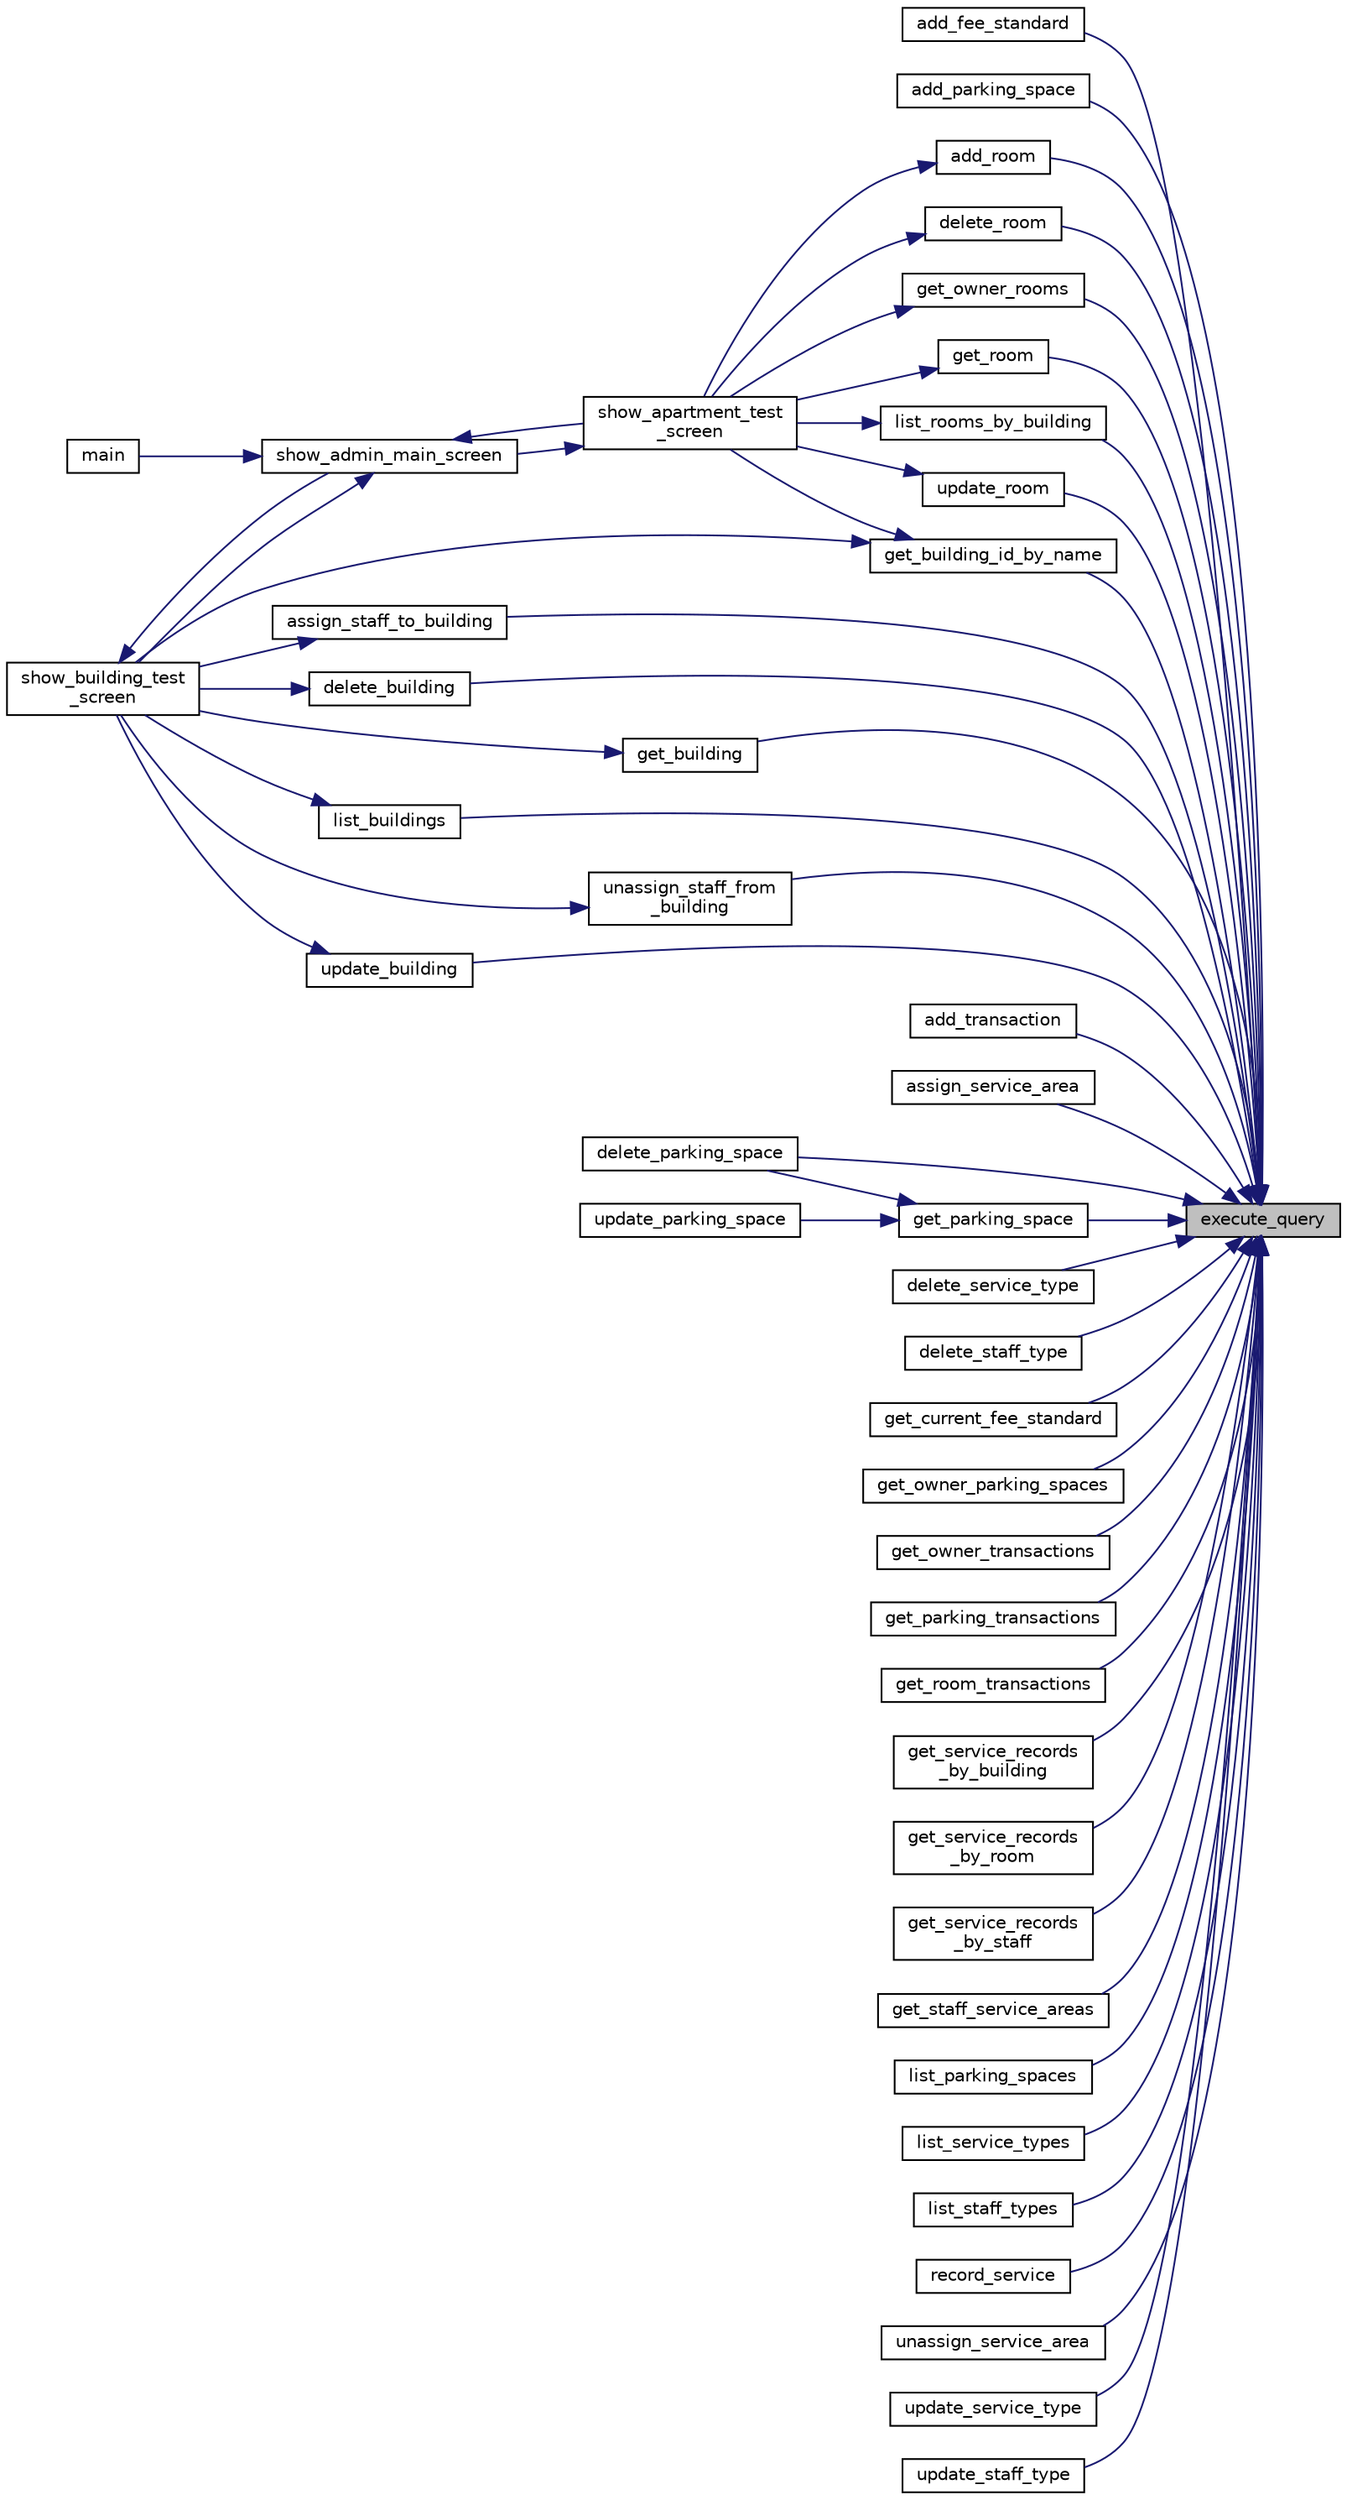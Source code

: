 digraph "execute_query"
{
 // LATEX_PDF_SIZE
  edge [fontname="Helvetica",fontsize="10",labelfontname="Helvetica",labelfontsize="10"];
  node [fontname="Helvetica",fontsize="10",shape=record];
  rankdir="RL";
  Node1 [label="execute_query",height=0.2,width=0.4,color="black", fillcolor="grey75", style="filled", fontcolor="black",tooltip=" "];
  Node1 -> Node2 [dir="back",color="midnightblue",fontsize="10",style="solid"];
  Node2 [label="add_fee_standard",height=0.2,width=0.4,color="black", fillcolor="white", style="filled",URL="$transaction_8c.html#a4d17744da0eddfe6f758f935b79ed99e",tooltip=" "];
  Node1 -> Node3 [dir="back",color="midnightblue",fontsize="10",style="solid"];
  Node3 [label="add_parking_space",height=0.2,width=0.4,color="black", fillcolor="white", style="filled",URL="$parking_8c.html#a83809b0515417c15b87a4a4c34f89949",tooltip="添加新的停车位"];
  Node1 -> Node4 [dir="back",color="midnightblue",fontsize="10",style="solid"];
  Node4 [label="add_room",height=0.2,width=0.4,color="black", fillcolor="white", style="filled",URL="$apartment_8c.html#a63ea4ea26e546d75de3f1c096fd42b35",tooltip=" "];
  Node4 -> Node5 [dir="back",color="midnightblue",fontsize="10",style="solid"];
  Node5 [label="show_apartment_test\l_screen",height=0.2,width=0.4,color="black", fillcolor="white", style="filled",URL="$ui__admin_8c.html#afb1825a611f2a3637dd802beeb235f60",tooltip=" "];
  Node5 -> Node6 [dir="back",color="midnightblue",fontsize="10",style="solid"];
  Node6 [label="show_admin_main_screen",height=0.2,width=0.4,color="black", fillcolor="white", style="filled",URL="$ui__admin_8c.html#adc4f1afd300f7fedcbfd7fe7497147d8",tooltip=" "];
  Node6 -> Node7 [dir="back",color="midnightblue",fontsize="10",style="solid"];
  Node7 [label="main",height=0.2,width=0.4,color="black", fillcolor="white", style="filled",URL="$main_8c.html#ae66f6b31b5ad750f1fe042a706a4e3d4",tooltip=" "];
  Node6 -> Node5 [dir="back",color="midnightblue",fontsize="10",style="solid"];
  Node6 -> Node8 [dir="back",color="midnightblue",fontsize="10",style="solid"];
  Node8 [label="show_building_test\l_screen",height=0.2,width=0.4,color="black", fillcolor="white", style="filled",URL="$ui__admin_8c.html#a9867a3e3ca13d713114fb0e364e0aabb",tooltip=" "];
  Node8 -> Node6 [dir="back",color="midnightblue",fontsize="10",style="solid"];
  Node1 -> Node9 [dir="back",color="midnightblue",fontsize="10",style="solid"];
  Node9 [label="add_transaction",height=0.2,width=0.4,color="black", fillcolor="white", style="filled",URL="$transaction_8c.html#ac83e1833361d46781d99f292bc67c48e",tooltip=" "];
  Node1 -> Node10 [dir="back",color="midnightblue",fontsize="10",style="solid"];
  Node10 [label="assign_service_area",height=0.2,width=0.4,color="black", fillcolor="white", style="filled",URL="$service_8c.html#a3bb4aa85f3f514471267fb80c1f74a4e",tooltip="分配服务区域"];
  Node1 -> Node11 [dir="back",color="midnightblue",fontsize="10",style="solid"];
  Node11 [label="assign_staff_to_building",height=0.2,width=0.4,color="black", fillcolor="white", style="filled",URL="$building_8c.html#ae867efc49ab44e71f009e49da6c67f3d",tooltip=" "];
  Node11 -> Node8 [dir="back",color="midnightblue",fontsize="10",style="solid"];
  Node1 -> Node12 [dir="back",color="midnightblue",fontsize="10",style="solid"];
  Node12 [label="delete_building",height=0.2,width=0.4,color="black", fillcolor="white", style="filled",URL="$building_8c.html#a9f44de6beffd02b8eadb9fc6c838cf0e",tooltip=" "];
  Node12 -> Node8 [dir="back",color="midnightblue",fontsize="10",style="solid"];
  Node1 -> Node13 [dir="back",color="midnightblue",fontsize="10",style="solid"];
  Node13 [label="delete_parking_space",height=0.2,width=0.4,color="black", fillcolor="white", style="filled",URL="$parking_8c.html#a2a5c16f79795b4b8f5cc669c81490071",tooltip="删除停车位"];
  Node1 -> Node14 [dir="back",color="midnightblue",fontsize="10",style="solid"];
  Node14 [label="delete_room",height=0.2,width=0.4,color="black", fillcolor="white", style="filled",URL="$apartment_8c.html#a6a304349bcf5a8c6d5ca1d6492274551",tooltip=" "];
  Node14 -> Node5 [dir="back",color="midnightblue",fontsize="10",style="solid"];
  Node1 -> Node15 [dir="back",color="midnightblue",fontsize="10",style="solid"];
  Node15 [label="delete_service_type",height=0.2,width=0.4,color="black", fillcolor="white", style="filled",URL="$service_8c.html#a59e6f9fa3a9107aef05ee0febc27786a",tooltip="删除服务类型"];
  Node1 -> Node16 [dir="back",color="midnightblue",fontsize="10",style="solid"];
  Node16 [label="delete_staff_type",height=0.2,width=0.4,color="black", fillcolor="white", style="filled",URL="$service_8c.html#a2de414c2d5e3480516bee0d548351b6d",tooltip="删除服务人员类型"];
  Node1 -> Node17 [dir="back",color="midnightblue",fontsize="10",style="solid"];
  Node17 [label="get_building",height=0.2,width=0.4,color="black", fillcolor="white", style="filled",URL="$building_8c.html#aed1ee9543944b8a88ebf7b7ac952e127",tooltip=" "];
  Node17 -> Node8 [dir="back",color="midnightblue",fontsize="10",style="solid"];
  Node1 -> Node18 [dir="back",color="midnightblue",fontsize="10",style="solid"];
  Node18 [label="get_building_id_by_name",height=0.2,width=0.4,color="black", fillcolor="white", style="filled",URL="$db__query_8c.html#aa4115e4bbd68ea1cb8b8c56b6a33488a",tooltip=" "];
  Node18 -> Node5 [dir="back",color="midnightblue",fontsize="10",style="solid"];
  Node18 -> Node8 [dir="back",color="midnightblue",fontsize="10",style="solid"];
  Node1 -> Node19 [dir="back",color="midnightblue",fontsize="10",style="solid"];
  Node19 [label="get_current_fee_standard",height=0.2,width=0.4,color="black", fillcolor="white", style="filled",URL="$transaction_8c.html#af75f92e36a69175063fdf306b3a69534",tooltip=" "];
  Node1 -> Node20 [dir="back",color="midnightblue",fontsize="10",style="solid"];
  Node20 [label="get_owner_parking_spaces",height=0.2,width=0.4,color="black", fillcolor="white", style="filled",URL="$parking_8c.html#aa40fab4876623b63e4f3dab47e911464",tooltip="获取特定业主的停车位列表"];
  Node1 -> Node21 [dir="back",color="midnightblue",fontsize="10",style="solid"];
  Node21 [label="get_owner_rooms",height=0.2,width=0.4,color="black", fillcolor="white", style="filled",URL="$apartment_8c.html#a5719db844b0918aafaa6d253b8c45957",tooltip=" "];
  Node21 -> Node5 [dir="back",color="midnightblue",fontsize="10",style="solid"];
  Node1 -> Node22 [dir="back",color="midnightblue",fontsize="10",style="solid"];
  Node22 [label="get_owner_transactions",height=0.2,width=0.4,color="black", fillcolor="white", style="filled",URL="$transaction_8c.html#a53cf9a26c545a88fd107e171830fbd1e",tooltip=" "];
  Node1 -> Node23 [dir="back",color="midnightblue",fontsize="10",style="solid"];
  Node23 [label="get_parking_space",height=0.2,width=0.4,color="black", fillcolor="white", style="filled",URL="$parking_8c.html#aeb62b73c3b924b89a273d8e90ad22d59",tooltip="获取停车位信息"];
  Node23 -> Node13 [dir="back",color="midnightblue",fontsize="10",style="solid"];
  Node23 -> Node24 [dir="back",color="midnightblue",fontsize="10",style="solid"];
  Node24 [label="update_parking_space",height=0.2,width=0.4,color="black", fillcolor="white", style="filled",URL="$parking_8c.html#a791241fc79fd1e9db73f9e925a037398",tooltip="修改停车位信息"];
  Node1 -> Node25 [dir="back",color="midnightblue",fontsize="10",style="solid"];
  Node25 [label="get_parking_transactions",height=0.2,width=0.4,color="black", fillcolor="white", style="filled",URL="$transaction_8c.html#a5d2c47446eeedb6a3805bb46c98d023b",tooltip=" "];
  Node1 -> Node26 [dir="back",color="midnightblue",fontsize="10",style="solid"];
  Node26 [label="get_room",height=0.2,width=0.4,color="black", fillcolor="white", style="filled",URL="$apartment_8c.html#abc341fc49d9d611aa0ab40491b452b3d",tooltip=" "];
  Node26 -> Node5 [dir="back",color="midnightblue",fontsize="10",style="solid"];
  Node1 -> Node27 [dir="back",color="midnightblue",fontsize="10",style="solid"];
  Node27 [label="get_room_transactions",height=0.2,width=0.4,color="black", fillcolor="white", style="filled",URL="$transaction_8c.html#a3723cd95f922f8ce31c8cea5fdc513d5",tooltip=" "];
  Node1 -> Node28 [dir="back",color="midnightblue",fontsize="10",style="solid"];
  Node28 [label="get_service_records\l_by_building",height=0.2,width=0.4,color="black", fillcolor="white", style="filled",URL="$service_8c.html#a7619d58da8006a5904f18554cadad159",tooltip="获取楼宇的服务记录"];
  Node1 -> Node29 [dir="back",color="midnightblue",fontsize="10",style="solid"];
  Node29 [label="get_service_records\l_by_room",height=0.2,width=0.4,color="black", fillcolor="white", style="filled",URL="$service_8c.html#a6086cd555f05a25727c474a5369be592",tooltip="获取房屋的服务记录"];
  Node1 -> Node30 [dir="back",color="midnightblue",fontsize="10",style="solid"];
  Node30 [label="get_service_records\l_by_staff",height=0.2,width=0.4,color="black", fillcolor="white", style="filled",URL="$service_8c.html#acf4495e881beb0d9fa752b28dfc0aa9b",tooltip="获取服务人员的服务记录"];
  Node1 -> Node31 [dir="back",color="midnightblue",fontsize="10",style="solid"];
  Node31 [label="get_staff_service_areas",height=0.2,width=0.4,color="black", fillcolor="white", style="filled",URL="$service_8c.html#af07e5a5919fd1e3a0f9862f7fdee4c82",tooltip="获取服务人员的服务区域列表"];
  Node1 -> Node32 [dir="back",color="midnightblue",fontsize="10",style="solid"];
  Node32 [label="list_buildings",height=0.2,width=0.4,color="black", fillcolor="white", style="filled",URL="$building_8c.html#a7d69df1acd0b028d644fb952b70394e6",tooltip=" "];
  Node32 -> Node8 [dir="back",color="midnightblue",fontsize="10",style="solid"];
  Node1 -> Node33 [dir="back",color="midnightblue",fontsize="10",style="solid"];
  Node33 [label="list_parking_spaces",height=0.2,width=0.4,color="black", fillcolor="white", style="filled",URL="$parking_8c.html#a0c2db453a73ac3a004cd61f47355cca2",tooltip="获取所有停车位列表"];
  Node1 -> Node34 [dir="back",color="midnightblue",fontsize="10",style="solid"];
  Node34 [label="list_rooms_by_building",height=0.2,width=0.4,color="black", fillcolor="white", style="filled",URL="$apartment_8c.html#aa1bb1cf39436e25a94c5b311a4a3f6db",tooltip=" "];
  Node34 -> Node5 [dir="back",color="midnightblue",fontsize="10",style="solid"];
  Node1 -> Node35 [dir="back",color="midnightblue",fontsize="10",style="solid"];
  Node35 [label="list_service_types",height=0.2,width=0.4,color="black", fillcolor="white", style="filled",URL="$service_8c.html#a68c1eaefc6ee5b6f0ccbb902002d064b",tooltip="获取所有服务类型列表"];
  Node1 -> Node36 [dir="back",color="midnightblue",fontsize="10",style="solid"];
  Node36 [label="list_staff_types",height=0.2,width=0.4,color="black", fillcolor="white", style="filled",URL="$service_8c.html#a93fdf9756dfb30b4e5582eaf7c11b87f",tooltip="获取所有服务人员类型列表"];
  Node1 -> Node37 [dir="back",color="midnightblue",fontsize="10",style="solid"];
  Node37 [label="record_service",height=0.2,width=0.4,color="black", fillcolor="white", style="filled",URL="$service_8c.html#a028b9266585b850930840cfcdc2e4ca3",tooltip="记录服务"];
  Node1 -> Node38 [dir="back",color="midnightblue",fontsize="10",style="solid"];
  Node38 [label="unassign_service_area",height=0.2,width=0.4,color="black", fillcolor="white", style="filled",URL="$service_8c.html#a78eba90aae9167c6df3a8be58c7a849e",tooltip="取消服务区域分配"];
  Node1 -> Node39 [dir="back",color="midnightblue",fontsize="10",style="solid"];
  Node39 [label="unassign_staff_from\l_building",height=0.2,width=0.4,color="black", fillcolor="white", style="filled",URL="$building_8c.html#a6d4890d6a03a0cd23d7c327274d79c3a",tooltip=" "];
  Node39 -> Node8 [dir="back",color="midnightblue",fontsize="10",style="solid"];
  Node1 -> Node40 [dir="back",color="midnightblue",fontsize="10",style="solid"];
  Node40 [label="update_building",height=0.2,width=0.4,color="black", fillcolor="white", style="filled",URL="$building_8c.html#a4e0f73fd25765595a6a751f684e3ab50",tooltip=" "];
  Node40 -> Node8 [dir="back",color="midnightblue",fontsize="10",style="solid"];
  Node1 -> Node41 [dir="back",color="midnightblue",fontsize="10",style="solid"];
  Node41 [label="update_room",height=0.2,width=0.4,color="black", fillcolor="white", style="filled",URL="$apartment_8c.html#a3ee28cb32cd0361f149bbe6bc70a2067",tooltip=" "];
  Node41 -> Node5 [dir="back",color="midnightblue",fontsize="10",style="solid"];
  Node1 -> Node42 [dir="back",color="midnightblue",fontsize="10",style="solid"];
  Node42 [label="update_service_type",height=0.2,width=0.4,color="black", fillcolor="white", style="filled",URL="$service_8c.html#a0bb2b679126c43ec5876ba85747bd990",tooltip="修改服务类型"];
  Node1 -> Node43 [dir="back",color="midnightblue",fontsize="10",style="solid"];
  Node43 [label="update_staff_type",height=0.2,width=0.4,color="black", fillcolor="white", style="filled",URL="$service_8c.html#a78c669c200ec78906cb378390e0ed08d",tooltip="修改服务人员类型"];
}
